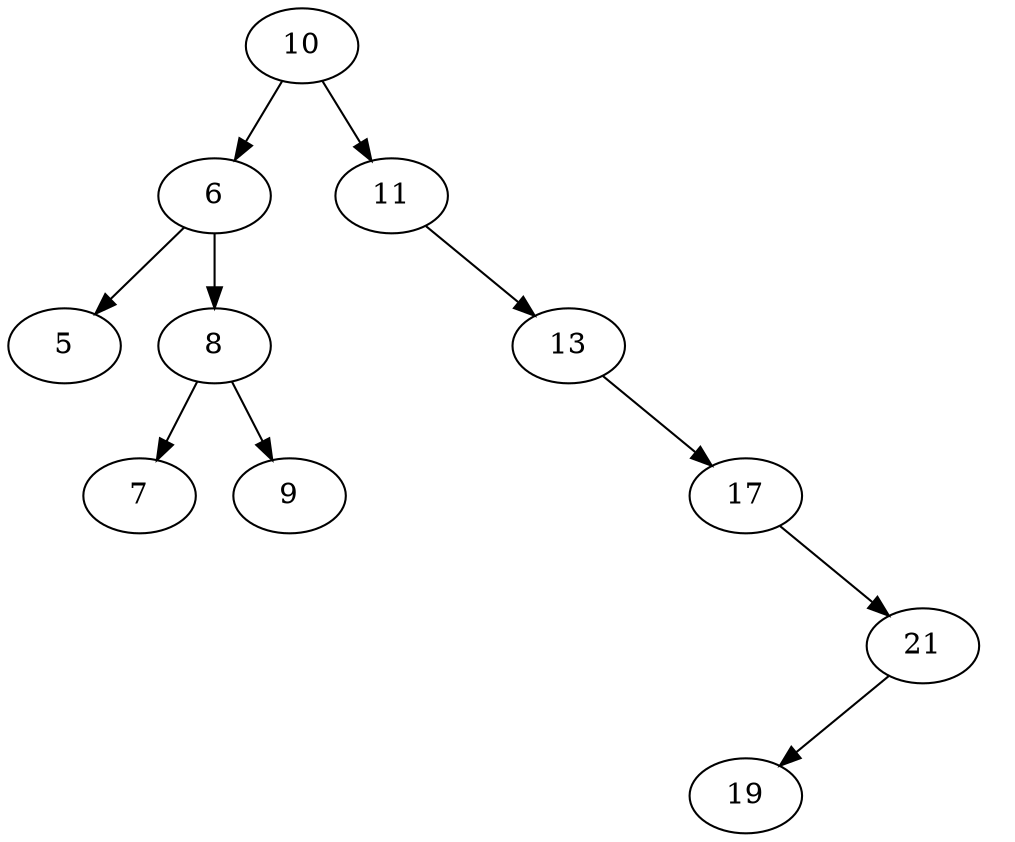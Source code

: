 digraph BSTree{
	10 -> 6;
	6 -> 5;
	6 -> 8;
	8 -> 7;
	8 -> 9;
	10 -> 11;
	11 -> null11[weight=100, style=invis];null11[style=invis];
	11 -> 13;
	13 -> null13[weight=100, style=invis];null13[style=invis];
	13 -> 17;
	17 -> null17[weight=100, style=invis];null17[style=invis];
	17 -> 21;
	21 -> 19;
	21 -> null21[weight=100, style=invis];null21[style=invis];
}
